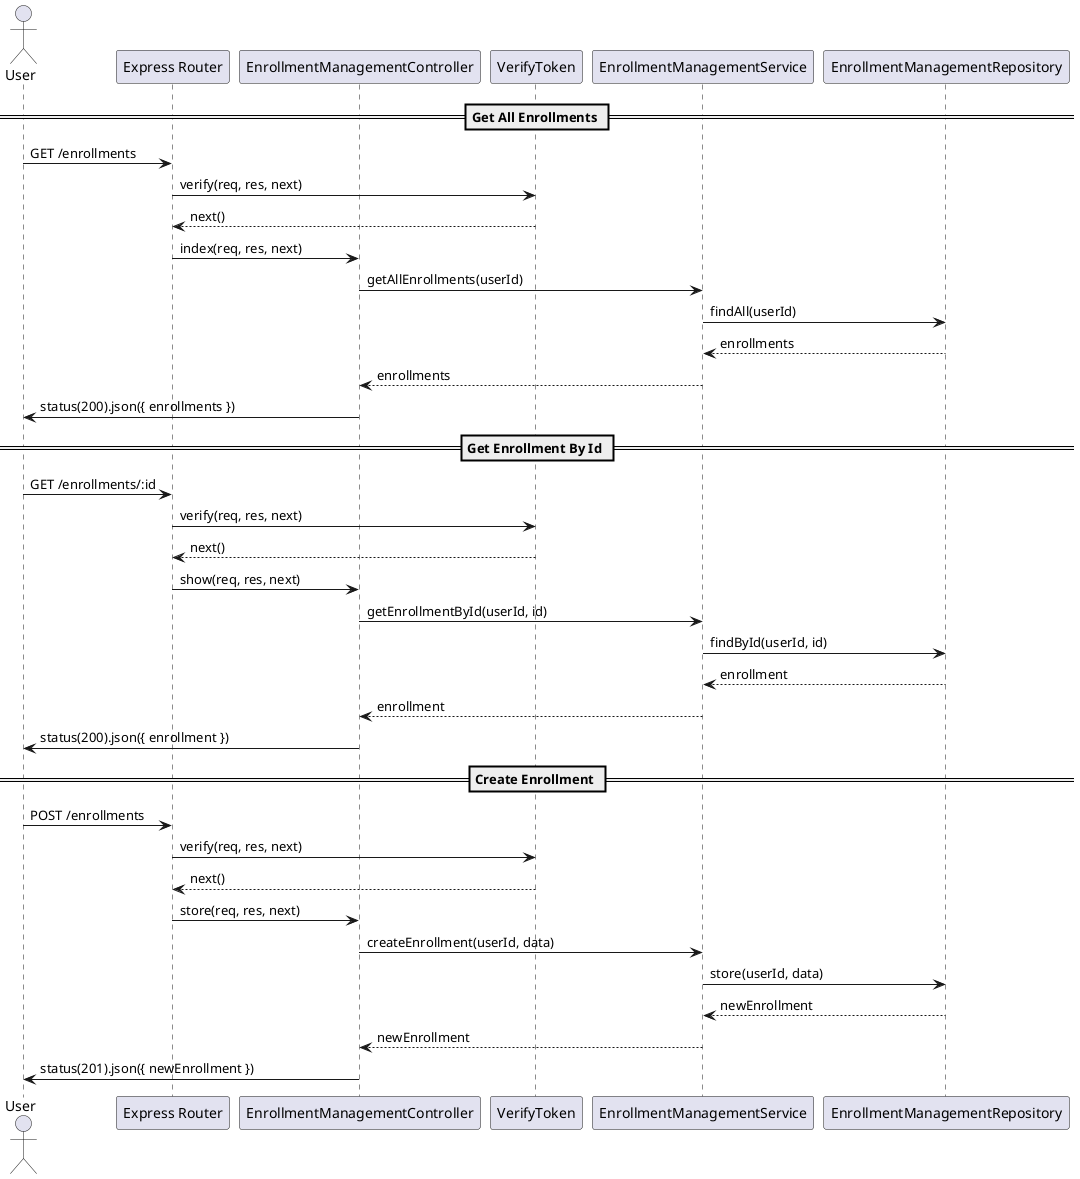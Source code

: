 @startuml
actor User
participant "Express Router" as Router
participant "EnrollmentManagementController" as Controller
participant "VerifyToken" as VerifyToken
participant "EnrollmentManagementService" as Service
participant "EnrollmentManagementRepository" as Repository

== Get All Enrollments ==
User -> Router: GET /enrollments
Router -> VerifyToken: verify(req, res, next)
VerifyToken --> Router: next()
Router -> Controller: index(req, res, next)
Controller -> Service: getAllEnrollments(userId)
Service -> Repository: findAll(userId)
Repository --> Service: enrollments
Service --> Controller: enrollments
Controller -> User: status(200).json({ enrollments })

== Get Enrollment By Id ==
User -> Router: GET /enrollments/:id
Router -> VerifyToken: verify(req, res, next)
VerifyToken --> Router: next()
Router -> Controller: show(req, res, next)
Controller -> Service: getEnrollmentById(userId, id)
Service -> Repository: findById(userId, id)
Repository --> Service: enrollment
Service --> Controller: enrollment
Controller -> User: status(200).json({ enrollment })

== Create Enrollment ==
User -> Router: POST /enrollments
Router -> VerifyToken: verify(req, res, next)
VerifyToken --> Router: next()
Router -> Controller: store(req, res, next)
Controller -> Service: createEnrollment(userId, data)
Service -> Repository: store(userId, data)
Repository --> Service: newEnrollment
Service --> Controller: newEnrollment
Controller -> User: status(201).json({ newEnrollment })

@enduml